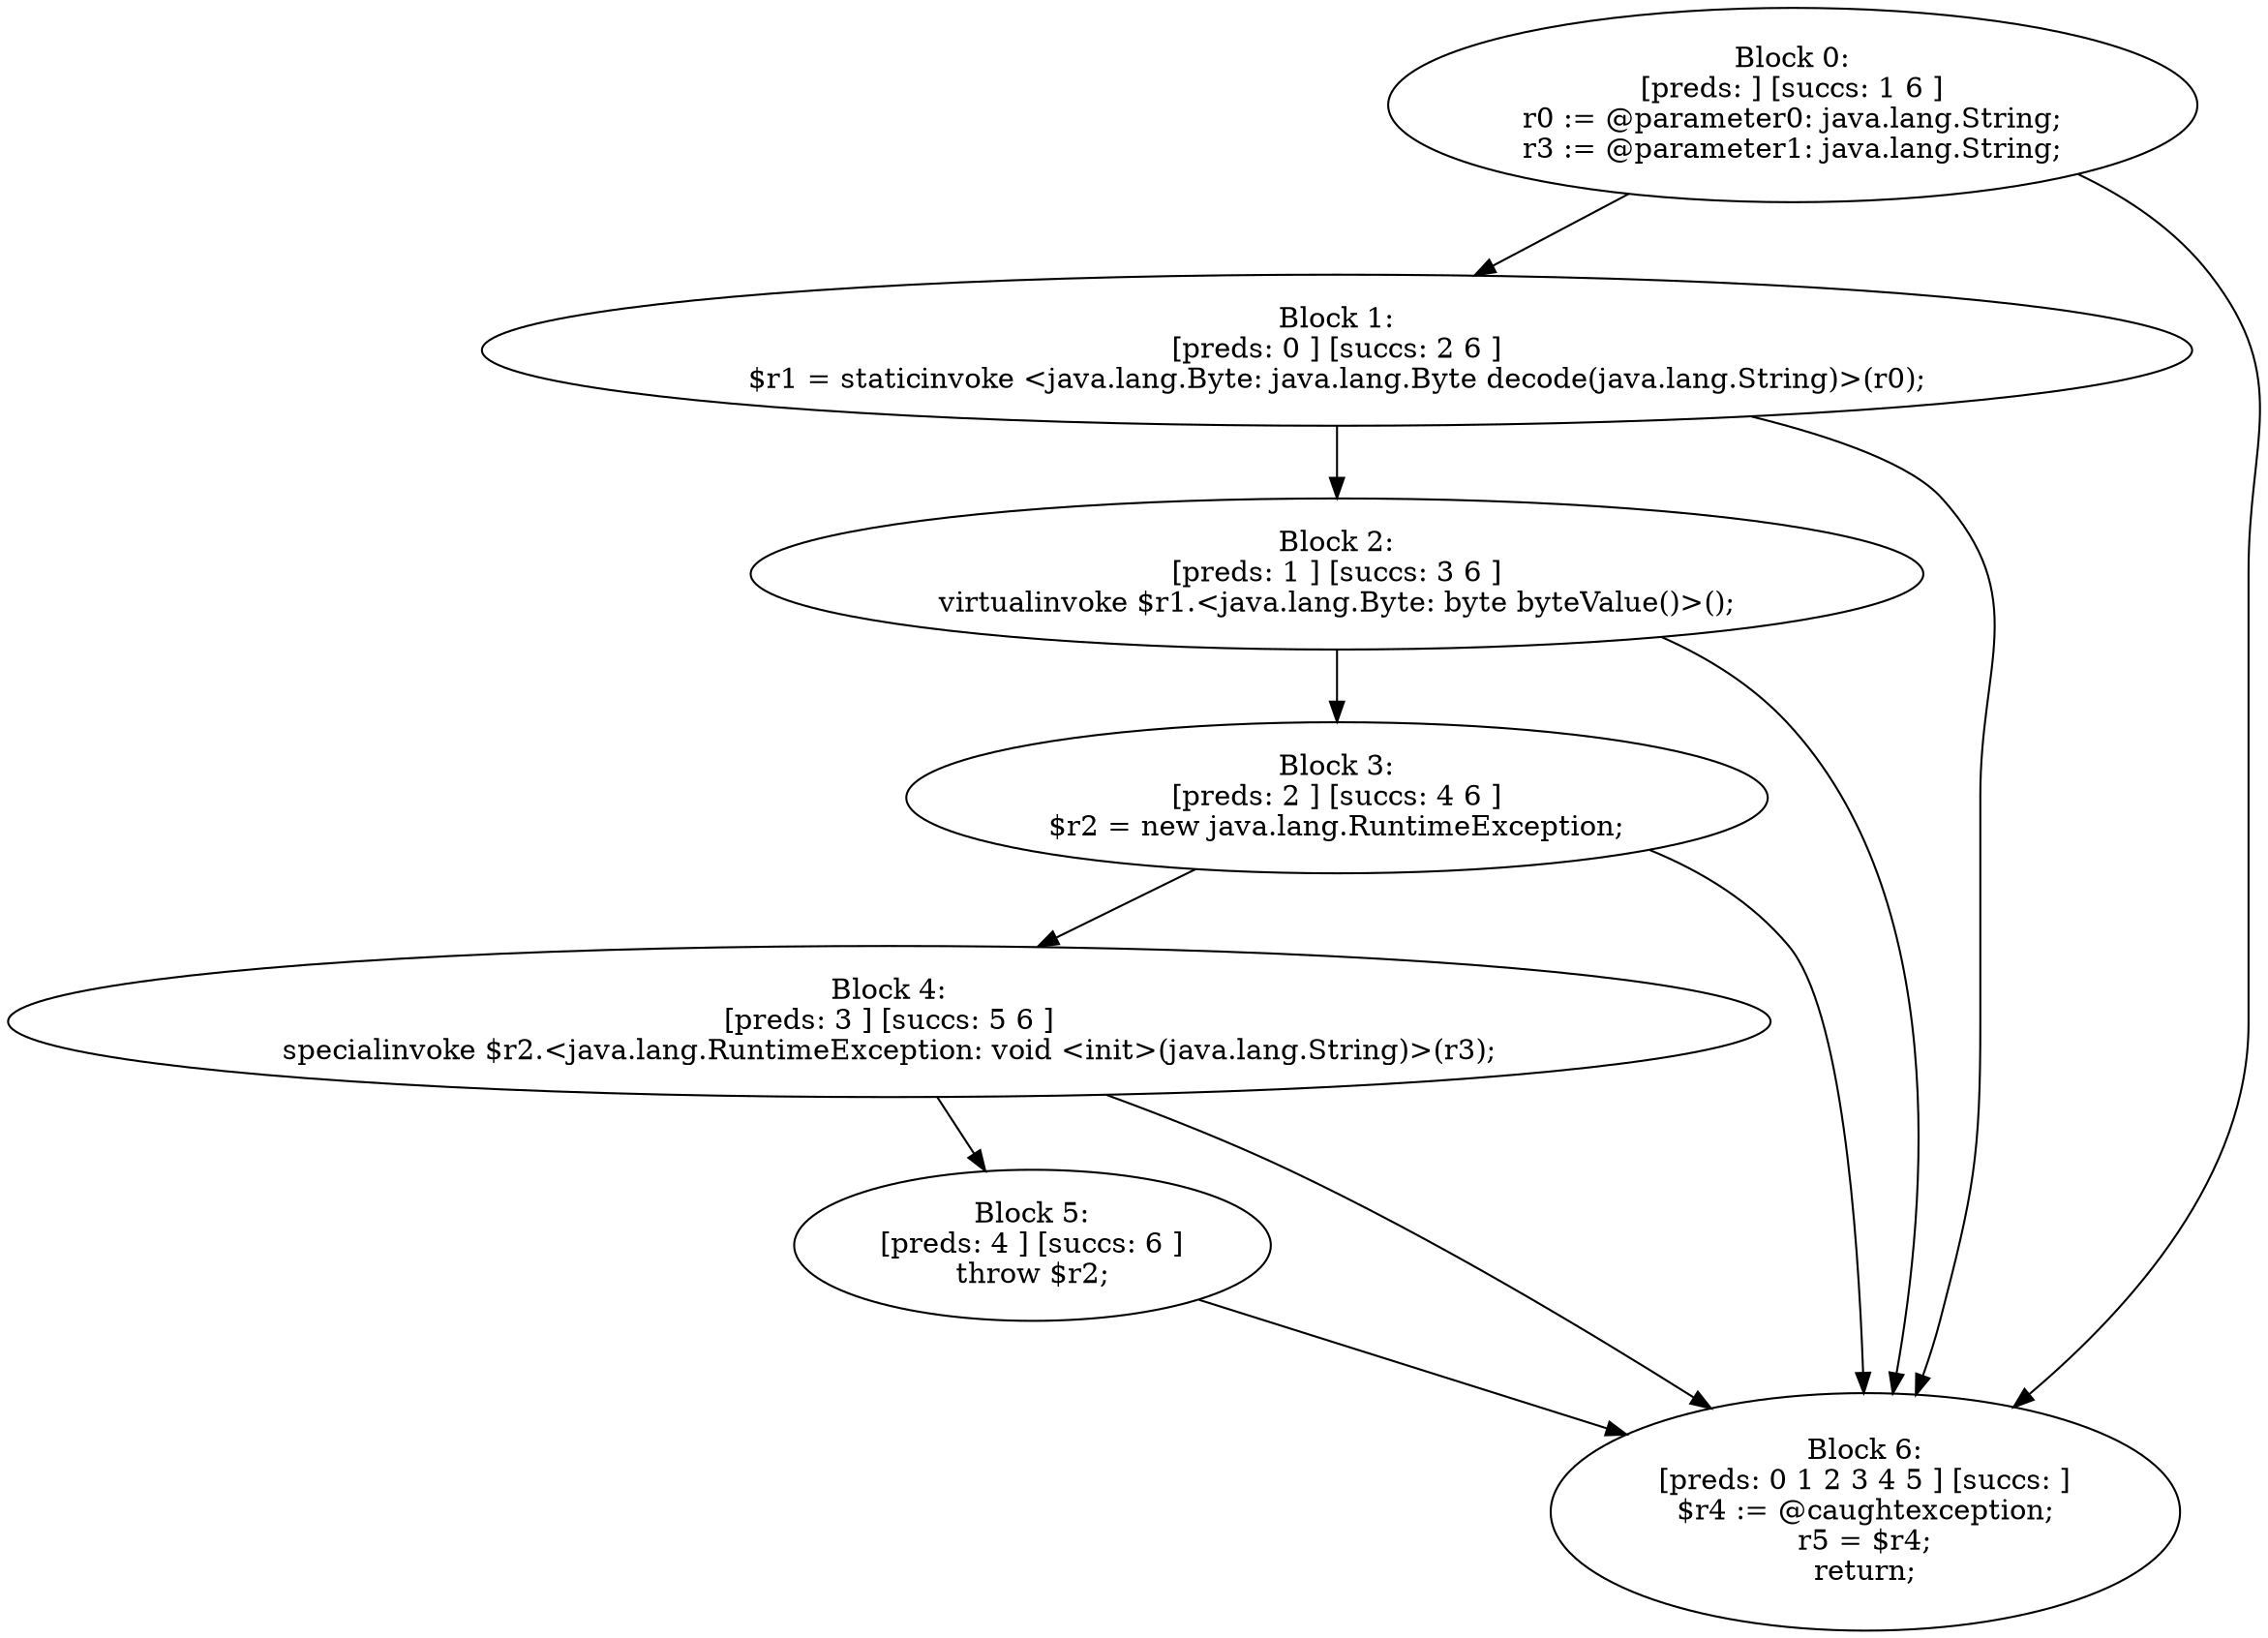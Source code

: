 digraph "unitGraph" {
    "Block 0:
[preds: ] [succs: 1 6 ]
r0 := @parameter0: java.lang.String;
r3 := @parameter1: java.lang.String;
"
    "Block 1:
[preds: 0 ] [succs: 2 6 ]
$r1 = staticinvoke <java.lang.Byte: java.lang.Byte decode(java.lang.String)>(r0);
"
    "Block 2:
[preds: 1 ] [succs: 3 6 ]
virtualinvoke $r1.<java.lang.Byte: byte byteValue()>();
"
    "Block 3:
[preds: 2 ] [succs: 4 6 ]
$r2 = new java.lang.RuntimeException;
"
    "Block 4:
[preds: 3 ] [succs: 5 6 ]
specialinvoke $r2.<java.lang.RuntimeException: void <init>(java.lang.String)>(r3);
"
    "Block 5:
[preds: 4 ] [succs: 6 ]
throw $r2;
"
    "Block 6:
[preds: 0 1 2 3 4 5 ] [succs: ]
$r4 := @caughtexception;
r5 = $r4;
return;
"
    "Block 0:
[preds: ] [succs: 1 6 ]
r0 := @parameter0: java.lang.String;
r3 := @parameter1: java.lang.String;
"->"Block 1:
[preds: 0 ] [succs: 2 6 ]
$r1 = staticinvoke <java.lang.Byte: java.lang.Byte decode(java.lang.String)>(r0);
";
    "Block 0:
[preds: ] [succs: 1 6 ]
r0 := @parameter0: java.lang.String;
r3 := @parameter1: java.lang.String;
"->"Block 6:
[preds: 0 1 2 3 4 5 ] [succs: ]
$r4 := @caughtexception;
r5 = $r4;
return;
";
    "Block 1:
[preds: 0 ] [succs: 2 6 ]
$r1 = staticinvoke <java.lang.Byte: java.lang.Byte decode(java.lang.String)>(r0);
"->"Block 2:
[preds: 1 ] [succs: 3 6 ]
virtualinvoke $r1.<java.lang.Byte: byte byteValue()>();
";
    "Block 1:
[preds: 0 ] [succs: 2 6 ]
$r1 = staticinvoke <java.lang.Byte: java.lang.Byte decode(java.lang.String)>(r0);
"->"Block 6:
[preds: 0 1 2 3 4 5 ] [succs: ]
$r4 := @caughtexception;
r5 = $r4;
return;
";
    "Block 2:
[preds: 1 ] [succs: 3 6 ]
virtualinvoke $r1.<java.lang.Byte: byte byteValue()>();
"->"Block 3:
[preds: 2 ] [succs: 4 6 ]
$r2 = new java.lang.RuntimeException;
";
    "Block 2:
[preds: 1 ] [succs: 3 6 ]
virtualinvoke $r1.<java.lang.Byte: byte byteValue()>();
"->"Block 6:
[preds: 0 1 2 3 4 5 ] [succs: ]
$r4 := @caughtexception;
r5 = $r4;
return;
";
    "Block 3:
[preds: 2 ] [succs: 4 6 ]
$r2 = new java.lang.RuntimeException;
"->"Block 4:
[preds: 3 ] [succs: 5 6 ]
specialinvoke $r2.<java.lang.RuntimeException: void <init>(java.lang.String)>(r3);
";
    "Block 3:
[preds: 2 ] [succs: 4 6 ]
$r2 = new java.lang.RuntimeException;
"->"Block 6:
[preds: 0 1 2 3 4 5 ] [succs: ]
$r4 := @caughtexception;
r5 = $r4;
return;
";
    "Block 4:
[preds: 3 ] [succs: 5 6 ]
specialinvoke $r2.<java.lang.RuntimeException: void <init>(java.lang.String)>(r3);
"->"Block 5:
[preds: 4 ] [succs: 6 ]
throw $r2;
";
    "Block 4:
[preds: 3 ] [succs: 5 6 ]
specialinvoke $r2.<java.lang.RuntimeException: void <init>(java.lang.String)>(r3);
"->"Block 6:
[preds: 0 1 2 3 4 5 ] [succs: ]
$r4 := @caughtexception;
r5 = $r4;
return;
";
    "Block 5:
[preds: 4 ] [succs: 6 ]
throw $r2;
"->"Block 6:
[preds: 0 1 2 3 4 5 ] [succs: ]
$r4 := @caughtexception;
r5 = $r4;
return;
";
}
